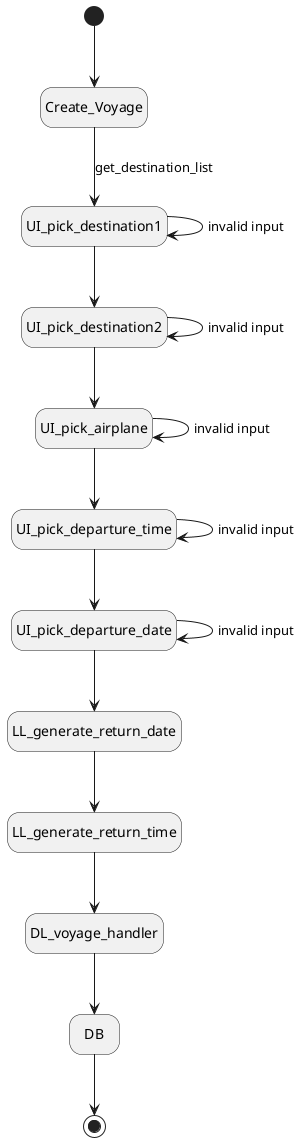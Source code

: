 @startuml create voyage
hide empty description

[*] --> Create_Voyage
Create_Voyage --> UI_pick_destination1 : get_destination_list 
UI_pick_destination1 --> UI_pick_destination1 :invalid input

UI_pick_destination1 --> UI_pick_destination2
UI_pick_destination2 --> UI_pick_destination2:invalid input

UI_pick_destination2 -->UI_pick_airplane
UI_pick_airplane --> UI_pick_airplane:invalid input

UI_pick_airplane --> UI_pick_departure_time
UI_pick_departure_time --> UI_pick_departure_time:invalid input

UI_pick_departure_time --> UI_pick_departure_date
UI_pick_departure_date --> UI_pick_departure_date:invalid input

UI_pick_departure_date --> LL_generate_return_date
LL_generate_return_date --> LL_generate_return_time
LL_generate_return_time --> DL_voyage_handler
DL_voyage_handler --> DB 
DB --> [*]


@enduml